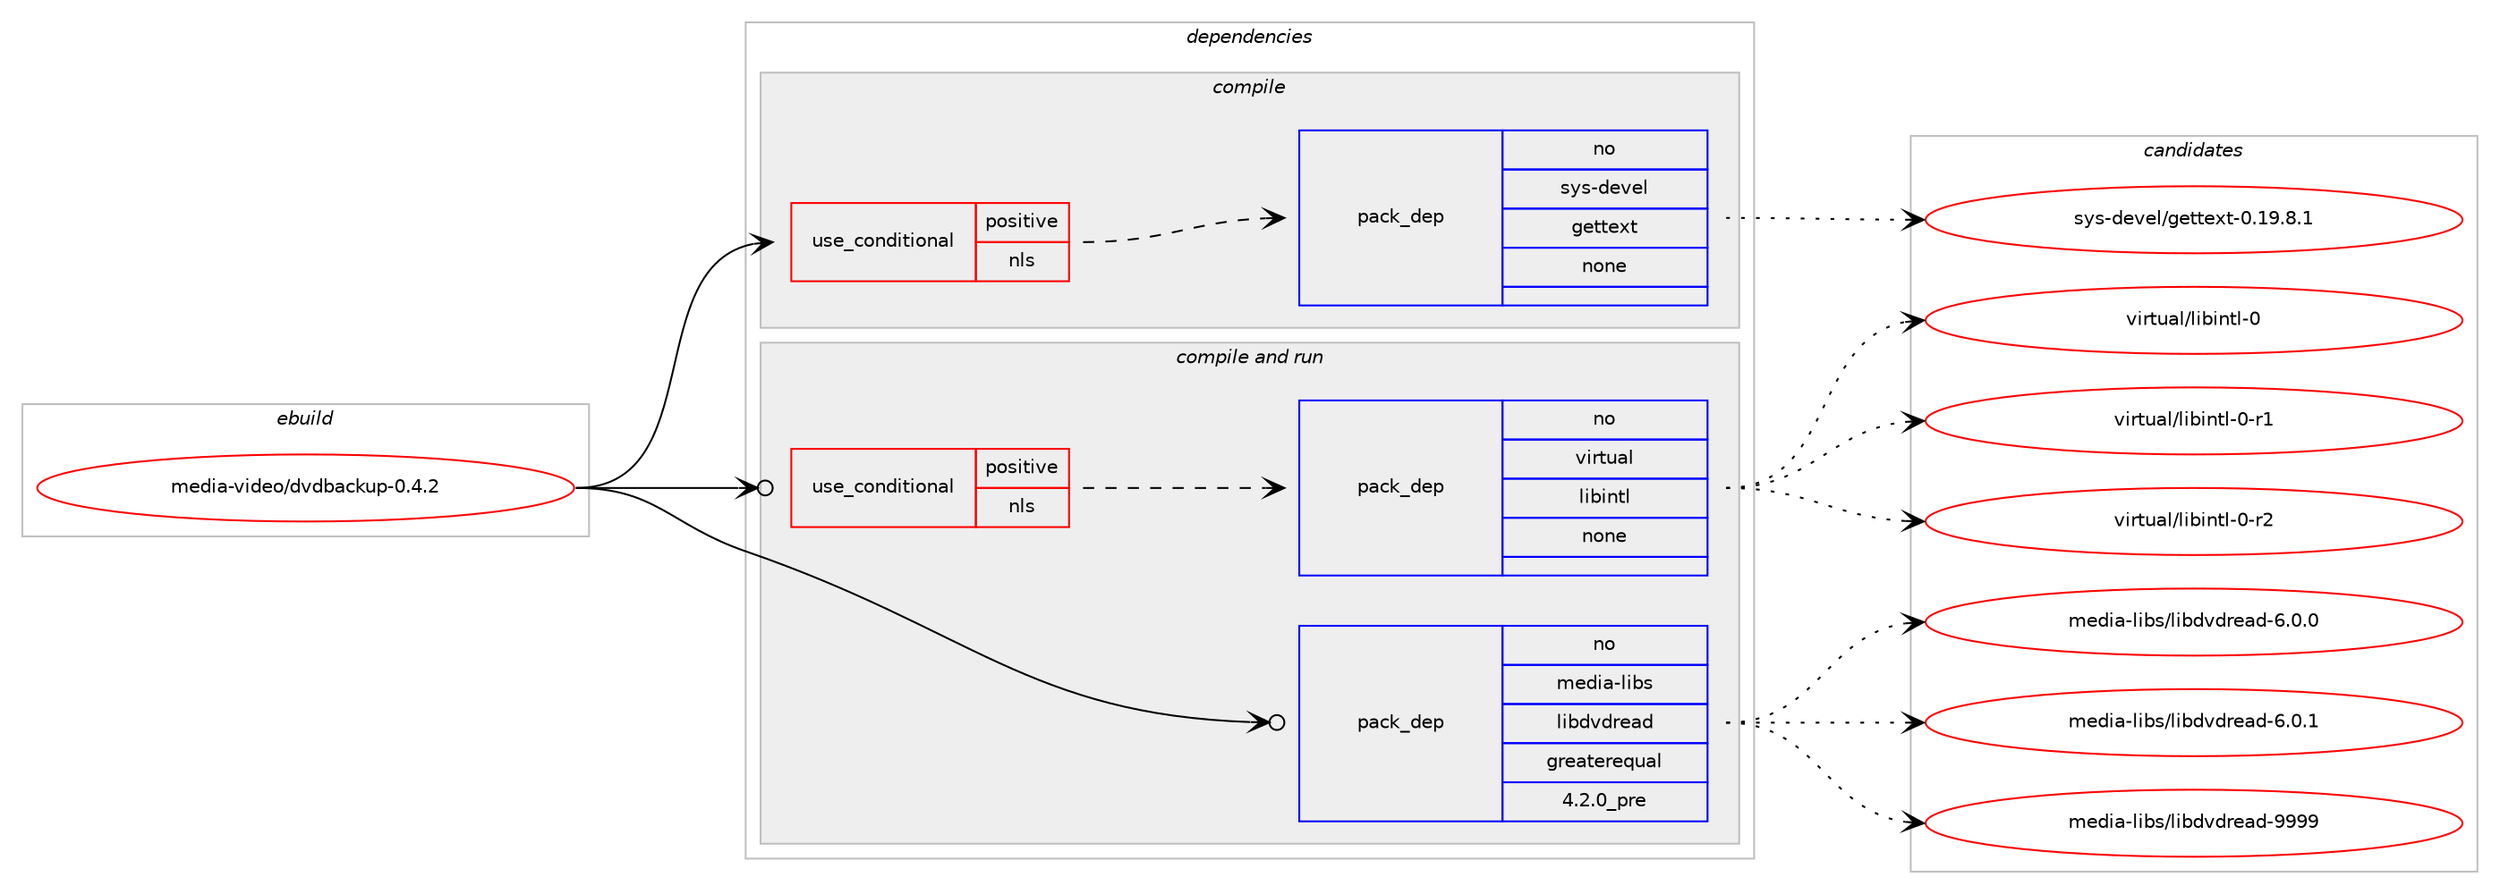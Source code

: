 digraph prolog {

# *************
# Graph options
# *************

newrank=true;
concentrate=true;
compound=true;
graph [rankdir=LR,fontname=Helvetica,fontsize=10,ranksep=1.5];#, ranksep=2.5, nodesep=0.2];
edge  [arrowhead=vee];
node  [fontname=Helvetica,fontsize=10];

# **********
# The ebuild
# **********

subgraph cluster_leftcol {
color=gray;
rank=same;
label=<<i>ebuild</i>>;
id [label="media-video/dvdbackup-0.4.2", color=red, width=4, href="../media-video/dvdbackup-0.4.2.svg"];
}

# ****************
# The dependencies
# ****************

subgraph cluster_midcol {
color=gray;
label=<<i>dependencies</i>>;
subgraph cluster_compile {
fillcolor="#eeeeee";
style=filled;
label=<<i>compile</i>>;
subgraph cond439457 {
dependency1635503 [label=<<TABLE BORDER="0" CELLBORDER="1" CELLSPACING="0" CELLPADDING="4"><TR><TD ROWSPAN="3" CELLPADDING="10">use_conditional</TD></TR><TR><TD>positive</TD></TR><TR><TD>nls</TD></TR></TABLE>>, shape=none, color=red];
subgraph pack1169626 {
dependency1635504 [label=<<TABLE BORDER="0" CELLBORDER="1" CELLSPACING="0" CELLPADDING="4" WIDTH="220"><TR><TD ROWSPAN="6" CELLPADDING="30">pack_dep</TD></TR><TR><TD WIDTH="110">no</TD></TR><TR><TD>sys-devel</TD></TR><TR><TD>gettext</TD></TR><TR><TD>none</TD></TR><TR><TD></TD></TR></TABLE>>, shape=none, color=blue];
}
dependency1635503:e -> dependency1635504:w [weight=20,style="dashed",arrowhead="vee"];
}
id:e -> dependency1635503:w [weight=20,style="solid",arrowhead="vee"];
}
subgraph cluster_compileandrun {
fillcolor="#eeeeee";
style=filled;
label=<<i>compile and run</i>>;
subgraph cond439458 {
dependency1635505 [label=<<TABLE BORDER="0" CELLBORDER="1" CELLSPACING="0" CELLPADDING="4"><TR><TD ROWSPAN="3" CELLPADDING="10">use_conditional</TD></TR><TR><TD>positive</TD></TR><TR><TD>nls</TD></TR></TABLE>>, shape=none, color=red];
subgraph pack1169627 {
dependency1635506 [label=<<TABLE BORDER="0" CELLBORDER="1" CELLSPACING="0" CELLPADDING="4" WIDTH="220"><TR><TD ROWSPAN="6" CELLPADDING="30">pack_dep</TD></TR><TR><TD WIDTH="110">no</TD></TR><TR><TD>virtual</TD></TR><TR><TD>libintl</TD></TR><TR><TD>none</TD></TR><TR><TD></TD></TR></TABLE>>, shape=none, color=blue];
}
dependency1635505:e -> dependency1635506:w [weight=20,style="dashed",arrowhead="vee"];
}
id:e -> dependency1635505:w [weight=20,style="solid",arrowhead="odotvee"];
subgraph pack1169628 {
dependency1635507 [label=<<TABLE BORDER="0" CELLBORDER="1" CELLSPACING="0" CELLPADDING="4" WIDTH="220"><TR><TD ROWSPAN="6" CELLPADDING="30">pack_dep</TD></TR><TR><TD WIDTH="110">no</TD></TR><TR><TD>media-libs</TD></TR><TR><TD>libdvdread</TD></TR><TR><TD>greaterequal</TD></TR><TR><TD>4.2.0_pre</TD></TR></TABLE>>, shape=none, color=blue];
}
id:e -> dependency1635507:w [weight=20,style="solid",arrowhead="odotvee"];
}
subgraph cluster_run {
fillcolor="#eeeeee";
style=filled;
label=<<i>run</i>>;
}
}

# **************
# The candidates
# **************

subgraph cluster_choices {
rank=same;
color=gray;
label=<<i>candidates</i>>;

subgraph choice1169626 {
color=black;
nodesep=1;
choice1151211154510010111810110847103101116116101120116454846495746564649 [label="sys-devel/gettext-0.19.8.1", color=red, width=4,href="../sys-devel/gettext-0.19.8.1.svg"];
dependency1635504:e -> choice1151211154510010111810110847103101116116101120116454846495746564649:w [style=dotted,weight="100"];
}
subgraph choice1169627 {
color=black;
nodesep=1;
choice1181051141161179710847108105981051101161084548 [label="virtual/libintl-0", color=red, width=4,href="../virtual/libintl-0.svg"];
choice11810511411611797108471081059810511011610845484511449 [label="virtual/libintl-0-r1", color=red, width=4,href="../virtual/libintl-0-r1.svg"];
choice11810511411611797108471081059810511011610845484511450 [label="virtual/libintl-0-r2", color=red, width=4,href="../virtual/libintl-0-r2.svg"];
dependency1635506:e -> choice1181051141161179710847108105981051101161084548:w [style=dotted,weight="100"];
dependency1635506:e -> choice11810511411611797108471081059810511011610845484511449:w [style=dotted,weight="100"];
dependency1635506:e -> choice11810511411611797108471081059810511011610845484511450:w [style=dotted,weight="100"];
}
subgraph choice1169628 {
color=black;
nodesep=1;
choice109101100105974510810598115471081059810011810011410197100455446484648 [label="media-libs/libdvdread-6.0.0", color=red, width=4,href="../media-libs/libdvdread-6.0.0.svg"];
choice109101100105974510810598115471081059810011810011410197100455446484649 [label="media-libs/libdvdread-6.0.1", color=red, width=4,href="../media-libs/libdvdread-6.0.1.svg"];
choice1091011001059745108105981154710810598100118100114101971004557575757 [label="media-libs/libdvdread-9999", color=red, width=4,href="../media-libs/libdvdread-9999.svg"];
dependency1635507:e -> choice109101100105974510810598115471081059810011810011410197100455446484648:w [style=dotted,weight="100"];
dependency1635507:e -> choice109101100105974510810598115471081059810011810011410197100455446484649:w [style=dotted,weight="100"];
dependency1635507:e -> choice1091011001059745108105981154710810598100118100114101971004557575757:w [style=dotted,weight="100"];
}
}

}
